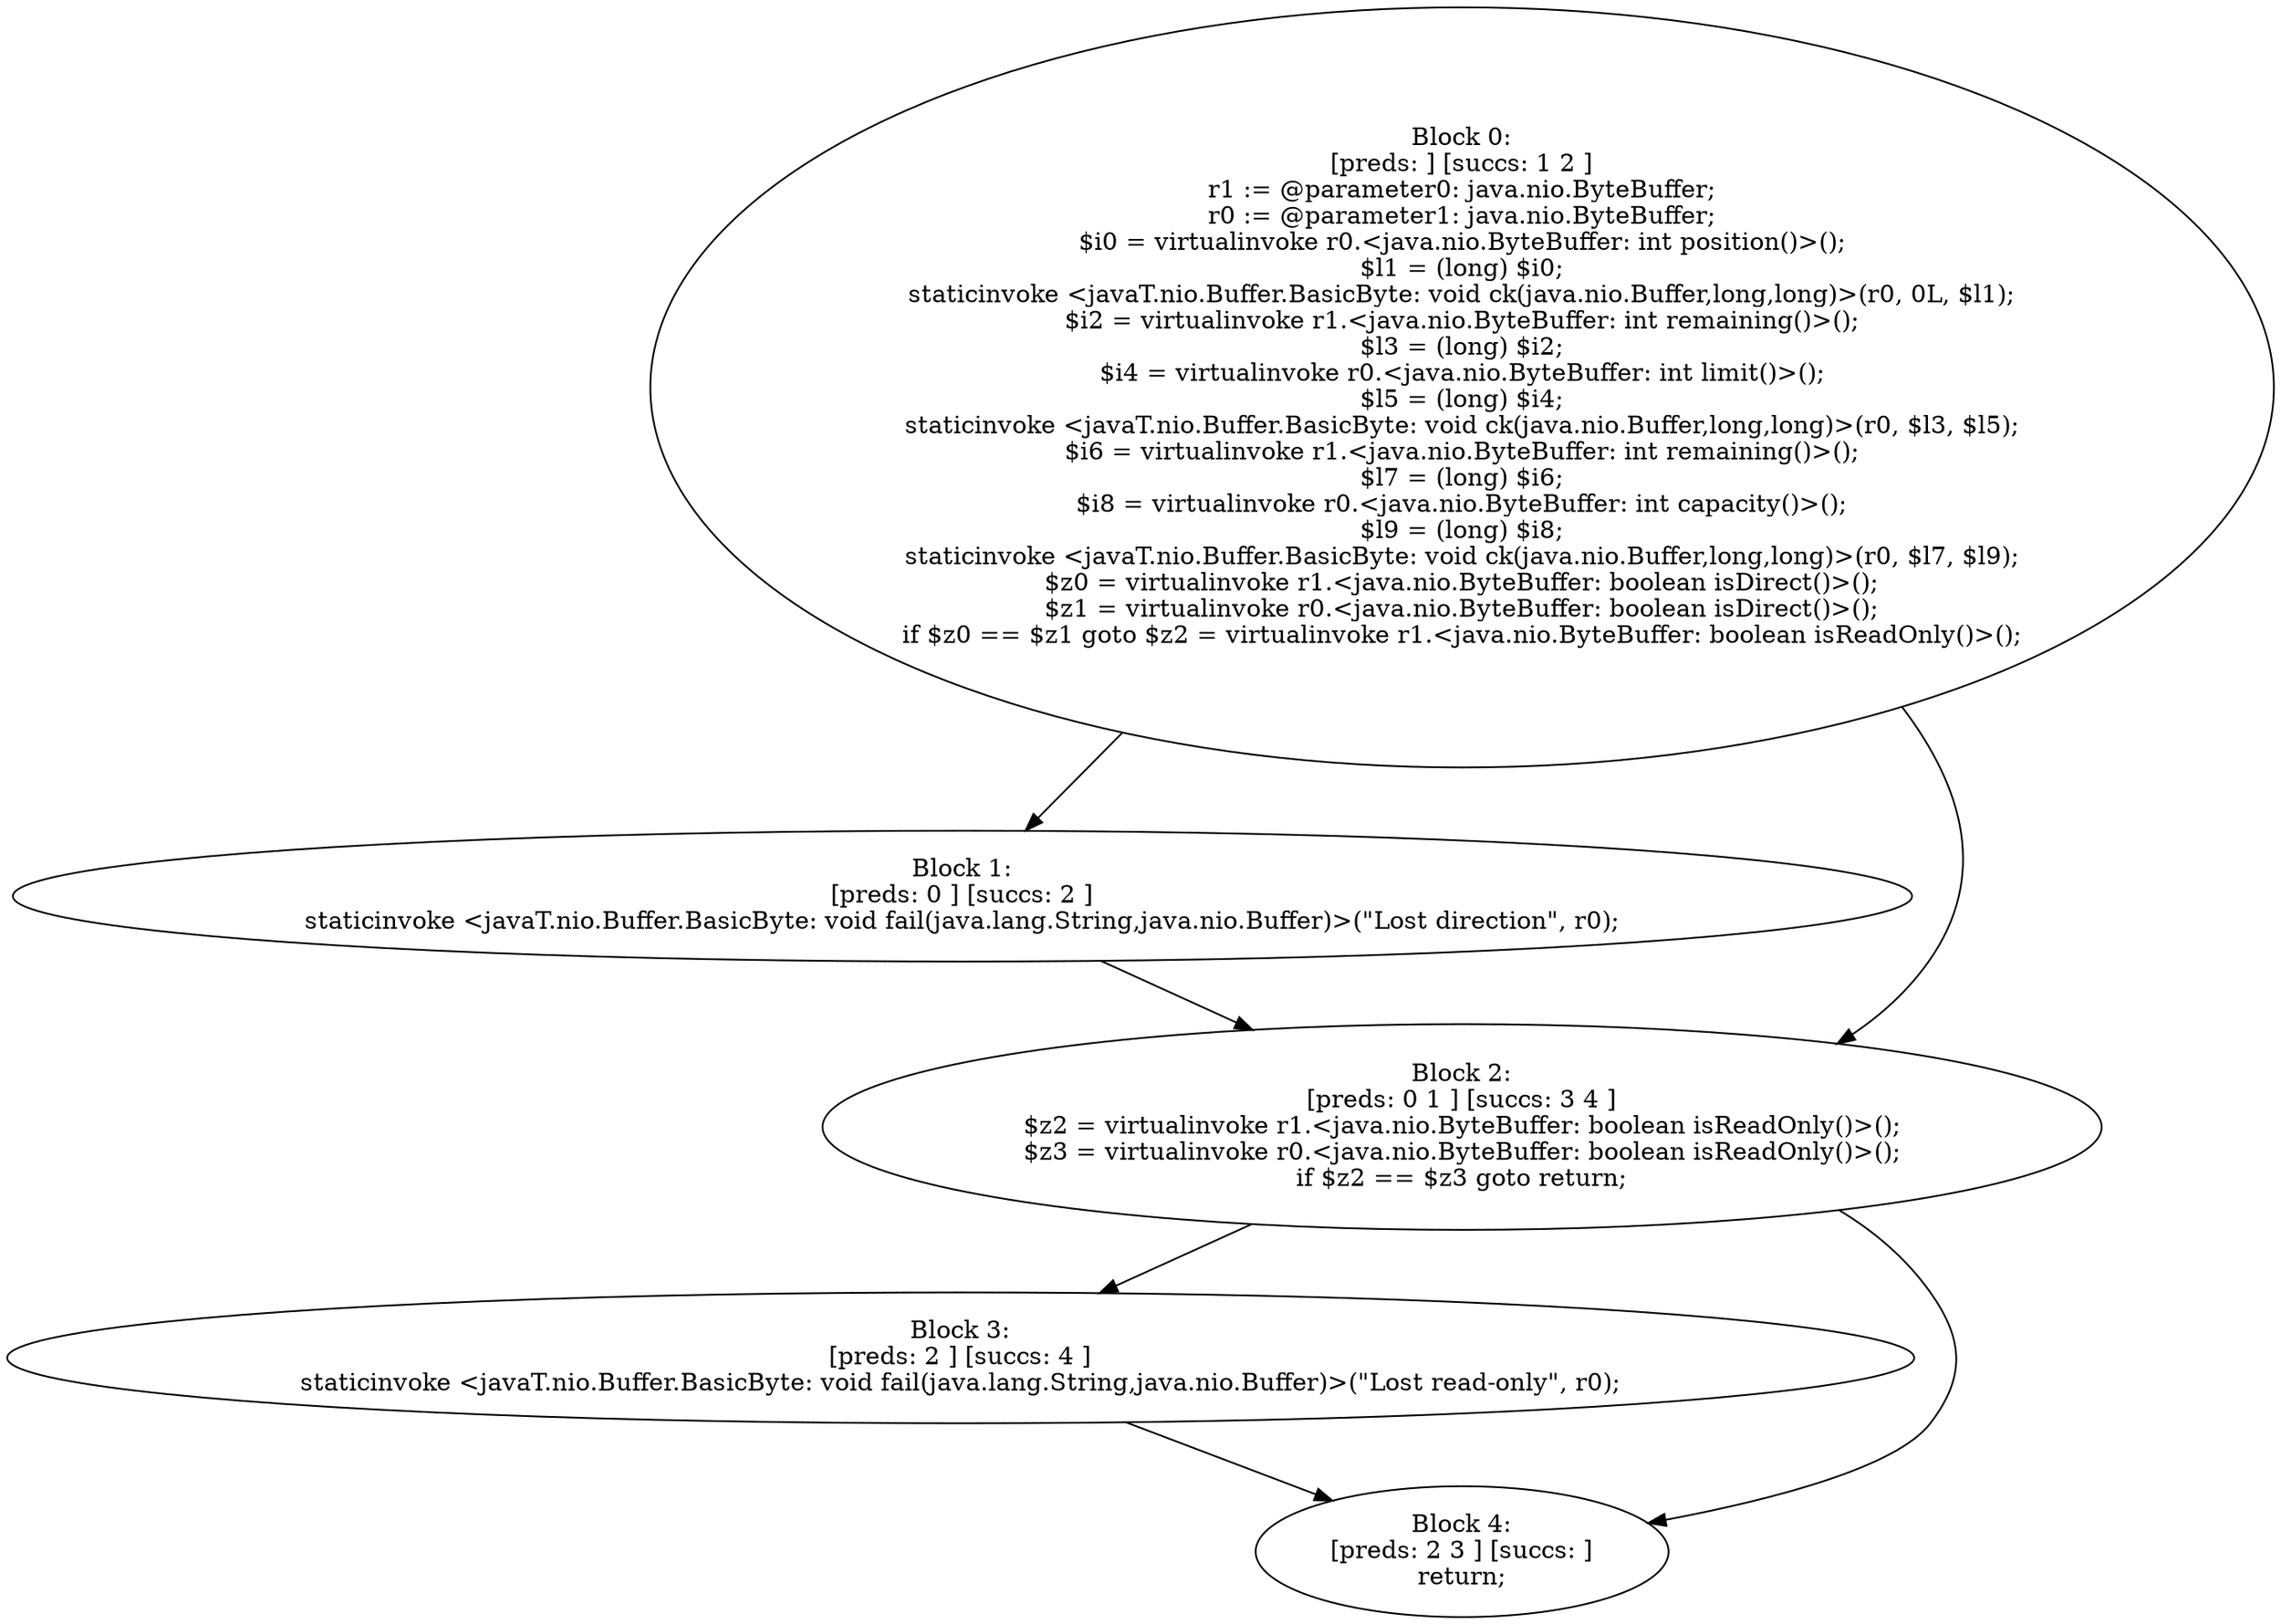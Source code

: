 digraph "unitGraph" {
    "Block 0:
[preds: ] [succs: 1 2 ]
r1 := @parameter0: java.nio.ByteBuffer;
r0 := @parameter1: java.nio.ByteBuffer;
$i0 = virtualinvoke r0.<java.nio.ByteBuffer: int position()>();
$l1 = (long) $i0;
staticinvoke <javaT.nio.Buffer.BasicByte: void ck(java.nio.Buffer,long,long)>(r0, 0L, $l1);
$i2 = virtualinvoke r1.<java.nio.ByteBuffer: int remaining()>();
$l3 = (long) $i2;
$i4 = virtualinvoke r0.<java.nio.ByteBuffer: int limit()>();
$l5 = (long) $i4;
staticinvoke <javaT.nio.Buffer.BasicByte: void ck(java.nio.Buffer,long,long)>(r0, $l3, $l5);
$i6 = virtualinvoke r1.<java.nio.ByteBuffer: int remaining()>();
$l7 = (long) $i6;
$i8 = virtualinvoke r0.<java.nio.ByteBuffer: int capacity()>();
$l9 = (long) $i8;
staticinvoke <javaT.nio.Buffer.BasicByte: void ck(java.nio.Buffer,long,long)>(r0, $l7, $l9);
$z0 = virtualinvoke r1.<java.nio.ByteBuffer: boolean isDirect()>();
$z1 = virtualinvoke r0.<java.nio.ByteBuffer: boolean isDirect()>();
if $z0 == $z1 goto $z2 = virtualinvoke r1.<java.nio.ByteBuffer: boolean isReadOnly()>();
"
    "Block 1:
[preds: 0 ] [succs: 2 ]
staticinvoke <javaT.nio.Buffer.BasicByte: void fail(java.lang.String,java.nio.Buffer)>(\"Lost direction\", r0);
"
    "Block 2:
[preds: 0 1 ] [succs: 3 4 ]
$z2 = virtualinvoke r1.<java.nio.ByteBuffer: boolean isReadOnly()>();
$z3 = virtualinvoke r0.<java.nio.ByteBuffer: boolean isReadOnly()>();
if $z2 == $z3 goto return;
"
    "Block 3:
[preds: 2 ] [succs: 4 ]
staticinvoke <javaT.nio.Buffer.BasicByte: void fail(java.lang.String,java.nio.Buffer)>(\"Lost read-only\", r0);
"
    "Block 4:
[preds: 2 3 ] [succs: ]
return;
"
    "Block 0:
[preds: ] [succs: 1 2 ]
r1 := @parameter0: java.nio.ByteBuffer;
r0 := @parameter1: java.nio.ByteBuffer;
$i0 = virtualinvoke r0.<java.nio.ByteBuffer: int position()>();
$l1 = (long) $i0;
staticinvoke <javaT.nio.Buffer.BasicByte: void ck(java.nio.Buffer,long,long)>(r0, 0L, $l1);
$i2 = virtualinvoke r1.<java.nio.ByteBuffer: int remaining()>();
$l3 = (long) $i2;
$i4 = virtualinvoke r0.<java.nio.ByteBuffer: int limit()>();
$l5 = (long) $i4;
staticinvoke <javaT.nio.Buffer.BasicByte: void ck(java.nio.Buffer,long,long)>(r0, $l3, $l5);
$i6 = virtualinvoke r1.<java.nio.ByteBuffer: int remaining()>();
$l7 = (long) $i6;
$i8 = virtualinvoke r0.<java.nio.ByteBuffer: int capacity()>();
$l9 = (long) $i8;
staticinvoke <javaT.nio.Buffer.BasicByte: void ck(java.nio.Buffer,long,long)>(r0, $l7, $l9);
$z0 = virtualinvoke r1.<java.nio.ByteBuffer: boolean isDirect()>();
$z1 = virtualinvoke r0.<java.nio.ByteBuffer: boolean isDirect()>();
if $z0 == $z1 goto $z2 = virtualinvoke r1.<java.nio.ByteBuffer: boolean isReadOnly()>();
"->"Block 1:
[preds: 0 ] [succs: 2 ]
staticinvoke <javaT.nio.Buffer.BasicByte: void fail(java.lang.String,java.nio.Buffer)>(\"Lost direction\", r0);
";
    "Block 0:
[preds: ] [succs: 1 2 ]
r1 := @parameter0: java.nio.ByteBuffer;
r0 := @parameter1: java.nio.ByteBuffer;
$i0 = virtualinvoke r0.<java.nio.ByteBuffer: int position()>();
$l1 = (long) $i0;
staticinvoke <javaT.nio.Buffer.BasicByte: void ck(java.nio.Buffer,long,long)>(r0, 0L, $l1);
$i2 = virtualinvoke r1.<java.nio.ByteBuffer: int remaining()>();
$l3 = (long) $i2;
$i4 = virtualinvoke r0.<java.nio.ByteBuffer: int limit()>();
$l5 = (long) $i4;
staticinvoke <javaT.nio.Buffer.BasicByte: void ck(java.nio.Buffer,long,long)>(r0, $l3, $l5);
$i6 = virtualinvoke r1.<java.nio.ByteBuffer: int remaining()>();
$l7 = (long) $i6;
$i8 = virtualinvoke r0.<java.nio.ByteBuffer: int capacity()>();
$l9 = (long) $i8;
staticinvoke <javaT.nio.Buffer.BasicByte: void ck(java.nio.Buffer,long,long)>(r0, $l7, $l9);
$z0 = virtualinvoke r1.<java.nio.ByteBuffer: boolean isDirect()>();
$z1 = virtualinvoke r0.<java.nio.ByteBuffer: boolean isDirect()>();
if $z0 == $z1 goto $z2 = virtualinvoke r1.<java.nio.ByteBuffer: boolean isReadOnly()>();
"->"Block 2:
[preds: 0 1 ] [succs: 3 4 ]
$z2 = virtualinvoke r1.<java.nio.ByteBuffer: boolean isReadOnly()>();
$z3 = virtualinvoke r0.<java.nio.ByteBuffer: boolean isReadOnly()>();
if $z2 == $z3 goto return;
";
    "Block 1:
[preds: 0 ] [succs: 2 ]
staticinvoke <javaT.nio.Buffer.BasicByte: void fail(java.lang.String,java.nio.Buffer)>(\"Lost direction\", r0);
"->"Block 2:
[preds: 0 1 ] [succs: 3 4 ]
$z2 = virtualinvoke r1.<java.nio.ByteBuffer: boolean isReadOnly()>();
$z3 = virtualinvoke r0.<java.nio.ByteBuffer: boolean isReadOnly()>();
if $z2 == $z3 goto return;
";
    "Block 2:
[preds: 0 1 ] [succs: 3 4 ]
$z2 = virtualinvoke r1.<java.nio.ByteBuffer: boolean isReadOnly()>();
$z3 = virtualinvoke r0.<java.nio.ByteBuffer: boolean isReadOnly()>();
if $z2 == $z3 goto return;
"->"Block 3:
[preds: 2 ] [succs: 4 ]
staticinvoke <javaT.nio.Buffer.BasicByte: void fail(java.lang.String,java.nio.Buffer)>(\"Lost read-only\", r0);
";
    "Block 2:
[preds: 0 1 ] [succs: 3 4 ]
$z2 = virtualinvoke r1.<java.nio.ByteBuffer: boolean isReadOnly()>();
$z3 = virtualinvoke r0.<java.nio.ByteBuffer: boolean isReadOnly()>();
if $z2 == $z3 goto return;
"->"Block 4:
[preds: 2 3 ] [succs: ]
return;
";
    "Block 3:
[preds: 2 ] [succs: 4 ]
staticinvoke <javaT.nio.Buffer.BasicByte: void fail(java.lang.String,java.nio.Buffer)>(\"Lost read-only\", r0);
"->"Block 4:
[preds: 2 3 ] [succs: ]
return;
";
}
